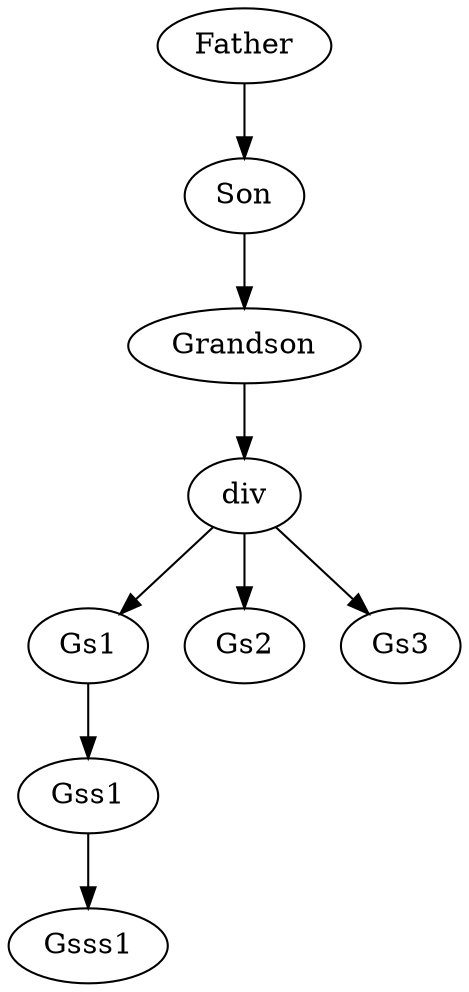 digraph G {
    Father -> Son
    Son -> Grandson
    Grandson -> div

    div -> Gs1 -> Gss1 -> Gsss1
    div -> Gs2
    div -> Gs3
}